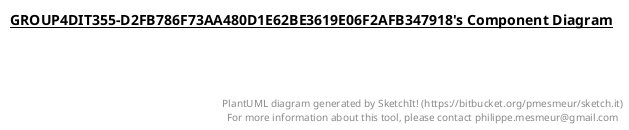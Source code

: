 @startuml

title __GROUP4DIT355-D2FB786F73AA480D1E62BE3619E06F2AFB347918's Component Diagram__\n



right footer


PlantUML diagram generated by SketchIt! (https://bitbucket.org/pmesmeur/sketch.it)
For more information about this tool, please contact philippe.mesmeur@gmail.com
endfooter

@enduml
